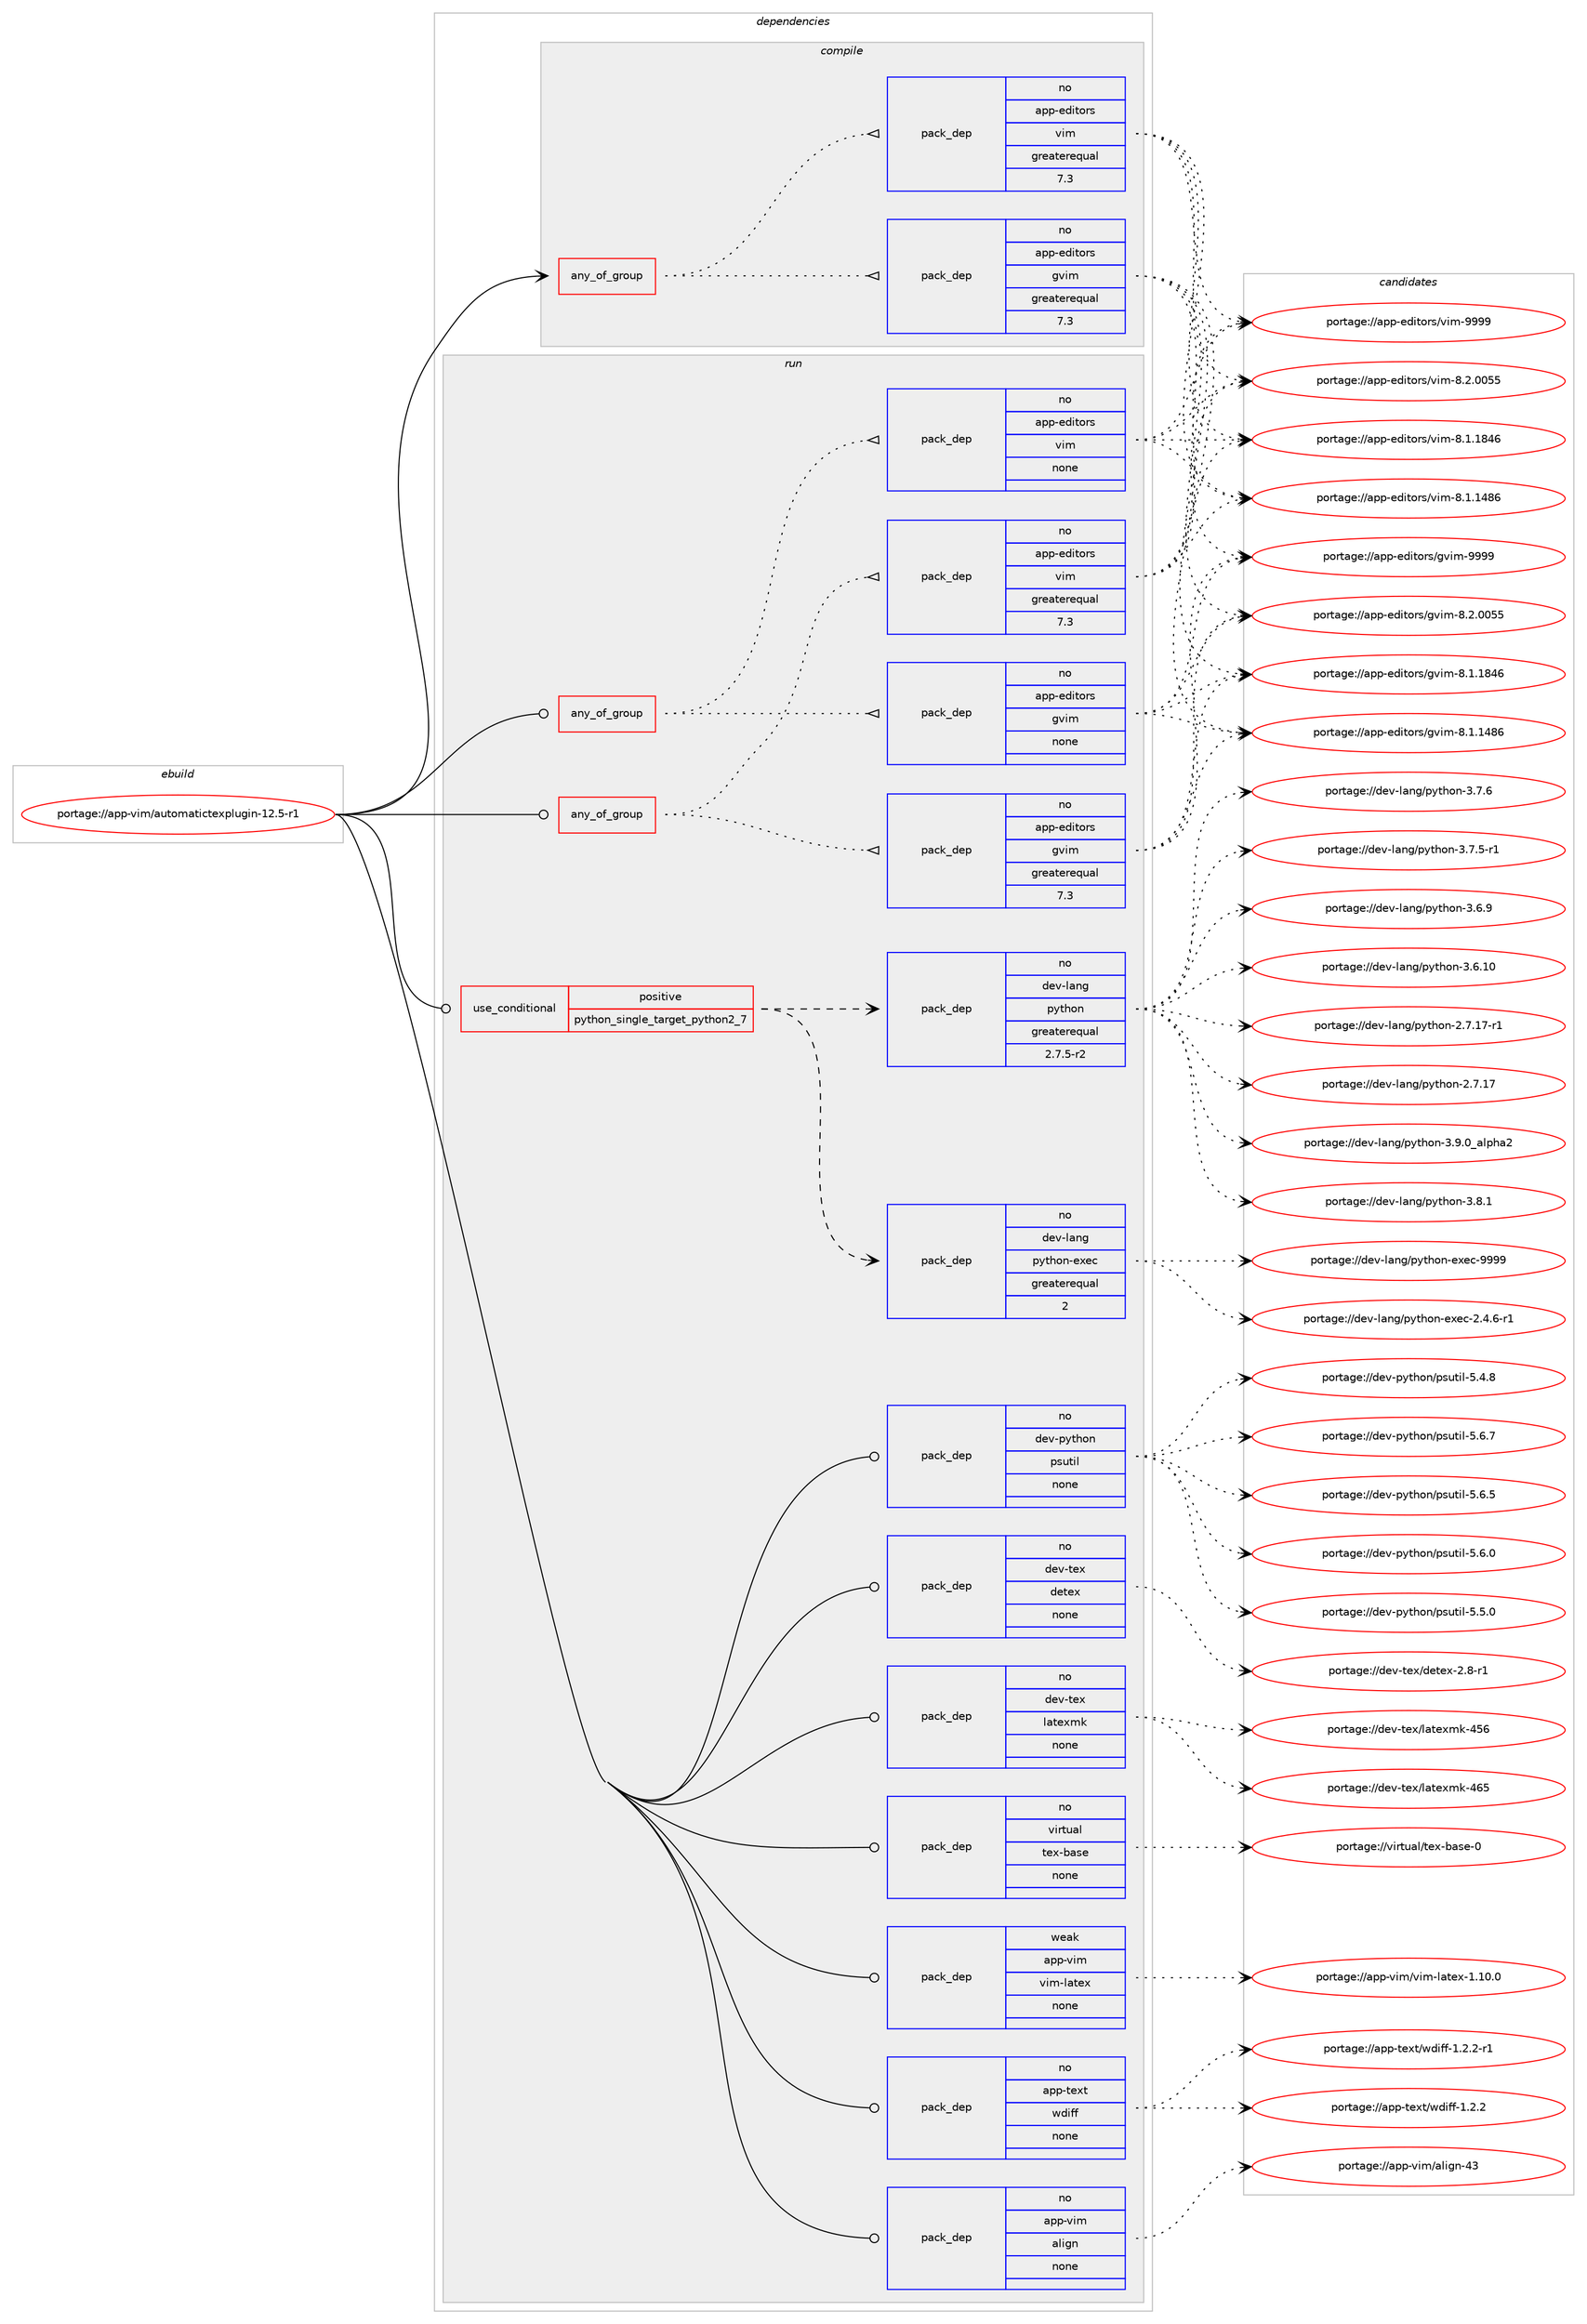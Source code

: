 digraph prolog {

# *************
# Graph options
# *************

newrank=true;
concentrate=true;
compound=true;
graph [rankdir=LR,fontname=Helvetica,fontsize=10,ranksep=1.5];#, ranksep=2.5, nodesep=0.2];
edge  [arrowhead=vee];
node  [fontname=Helvetica,fontsize=10];

# **********
# The ebuild
# **********

subgraph cluster_leftcol {
color=gray;
label=<<i>ebuild</i>>;
id [label="portage://app-vim/automatictexplugin-12.5-r1", color=red, width=4, href="../app-vim/automatictexplugin-12.5-r1.svg"];
}

# ****************
# The dependencies
# ****************

subgraph cluster_midcol {
color=gray;
label=<<i>dependencies</i>>;
subgraph cluster_compile {
fillcolor="#eeeeee";
style=filled;
label=<<i>compile</i>>;
subgraph any7577 {
dependency590488 [label=<<TABLE BORDER="0" CELLBORDER="1" CELLSPACING="0" CELLPADDING="4"><TR><TD CELLPADDING="10">any_of_group</TD></TR></TABLE>>, shape=none, color=red];subgraph pack443461 {
dependency590489 [label=<<TABLE BORDER="0" CELLBORDER="1" CELLSPACING="0" CELLPADDING="4" WIDTH="220"><TR><TD ROWSPAN="6" CELLPADDING="30">pack_dep</TD></TR><TR><TD WIDTH="110">no</TD></TR><TR><TD>app-editors</TD></TR><TR><TD>vim</TD></TR><TR><TD>greaterequal</TD></TR><TR><TD>7.3</TD></TR></TABLE>>, shape=none, color=blue];
}
dependency590488:e -> dependency590489:w [weight=20,style="dotted",arrowhead="oinv"];
subgraph pack443462 {
dependency590490 [label=<<TABLE BORDER="0" CELLBORDER="1" CELLSPACING="0" CELLPADDING="4" WIDTH="220"><TR><TD ROWSPAN="6" CELLPADDING="30">pack_dep</TD></TR><TR><TD WIDTH="110">no</TD></TR><TR><TD>app-editors</TD></TR><TR><TD>gvim</TD></TR><TR><TD>greaterequal</TD></TR><TR><TD>7.3</TD></TR></TABLE>>, shape=none, color=blue];
}
dependency590488:e -> dependency590490:w [weight=20,style="dotted",arrowhead="oinv"];
}
id:e -> dependency590488:w [weight=20,style="solid",arrowhead="vee"];
}
subgraph cluster_compileandrun {
fillcolor="#eeeeee";
style=filled;
label=<<i>compile and run</i>>;
}
subgraph cluster_run {
fillcolor="#eeeeee";
style=filled;
label=<<i>run</i>>;
subgraph any7578 {
dependency590491 [label=<<TABLE BORDER="0" CELLBORDER="1" CELLSPACING="0" CELLPADDING="4"><TR><TD CELLPADDING="10">any_of_group</TD></TR></TABLE>>, shape=none, color=red];subgraph pack443463 {
dependency590492 [label=<<TABLE BORDER="0" CELLBORDER="1" CELLSPACING="0" CELLPADDING="4" WIDTH="220"><TR><TD ROWSPAN="6" CELLPADDING="30">pack_dep</TD></TR><TR><TD WIDTH="110">no</TD></TR><TR><TD>app-editors</TD></TR><TR><TD>vim</TD></TR><TR><TD>greaterequal</TD></TR><TR><TD>7.3</TD></TR></TABLE>>, shape=none, color=blue];
}
dependency590491:e -> dependency590492:w [weight=20,style="dotted",arrowhead="oinv"];
subgraph pack443464 {
dependency590493 [label=<<TABLE BORDER="0" CELLBORDER="1" CELLSPACING="0" CELLPADDING="4" WIDTH="220"><TR><TD ROWSPAN="6" CELLPADDING="30">pack_dep</TD></TR><TR><TD WIDTH="110">no</TD></TR><TR><TD>app-editors</TD></TR><TR><TD>gvim</TD></TR><TR><TD>greaterequal</TD></TR><TR><TD>7.3</TD></TR></TABLE>>, shape=none, color=blue];
}
dependency590491:e -> dependency590493:w [weight=20,style="dotted",arrowhead="oinv"];
}
id:e -> dependency590491:w [weight=20,style="solid",arrowhead="odot"];
subgraph any7579 {
dependency590494 [label=<<TABLE BORDER="0" CELLBORDER="1" CELLSPACING="0" CELLPADDING="4"><TR><TD CELLPADDING="10">any_of_group</TD></TR></TABLE>>, shape=none, color=red];subgraph pack443465 {
dependency590495 [label=<<TABLE BORDER="0" CELLBORDER="1" CELLSPACING="0" CELLPADDING="4" WIDTH="220"><TR><TD ROWSPAN="6" CELLPADDING="30">pack_dep</TD></TR><TR><TD WIDTH="110">no</TD></TR><TR><TD>app-editors</TD></TR><TR><TD>vim</TD></TR><TR><TD>none</TD></TR><TR><TD></TD></TR></TABLE>>, shape=none, color=blue];
}
dependency590494:e -> dependency590495:w [weight=20,style="dotted",arrowhead="oinv"];
subgraph pack443466 {
dependency590496 [label=<<TABLE BORDER="0" CELLBORDER="1" CELLSPACING="0" CELLPADDING="4" WIDTH="220"><TR><TD ROWSPAN="6" CELLPADDING="30">pack_dep</TD></TR><TR><TD WIDTH="110">no</TD></TR><TR><TD>app-editors</TD></TR><TR><TD>gvim</TD></TR><TR><TD>none</TD></TR><TR><TD></TD></TR></TABLE>>, shape=none, color=blue];
}
dependency590494:e -> dependency590496:w [weight=20,style="dotted",arrowhead="oinv"];
}
id:e -> dependency590494:w [weight=20,style="solid",arrowhead="odot"];
subgraph cond139188 {
dependency590497 [label=<<TABLE BORDER="0" CELLBORDER="1" CELLSPACING="0" CELLPADDING="4"><TR><TD ROWSPAN="3" CELLPADDING="10">use_conditional</TD></TR><TR><TD>positive</TD></TR><TR><TD>python_single_target_python2_7</TD></TR></TABLE>>, shape=none, color=red];
subgraph pack443467 {
dependency590498 [label=<<TABLE BORDER="0" CELLBORDER="1" CELLSPACING="0" CELLPADDING="4" WIDTH="220"><TR><TD ROWSPAN="6" CELLPADDING="30">pack_dep</TD></TR><TR><TD WIDTH="110">no</TD></TR><TR><TD>dev-lang</TD></TR><TR><TD>python</TD></TR><TR><TD>greaterequal</TD></TR><TR><TD>2.7.5-r2</TD></TR></TABLE>>, shape=none, color=blue];
}
dependency590497:e -> dependency590498:w [weight=20,style="dashed",arrowhead="vee"];
subgraph pack443468 {
dependency590499 [label=<<TABLE BORDER="0" CELLBORDER="1" CELLSPACING="0" CELLPADDING="4" WIDTH="220"><TR><TD ROWSPAN="6" CELLPADDING="30">pack_dep</TD></TR><TR><TD WIDTH="110">no</TD></TR><TR><TD>dev-lang</TD></TR><TR><TD>python-exec</TD></TR><TR><TD>greaterequal</TD></TR><TR><TD>2</TD></TR></TABLE>>, shape=none, color=blue];
}
dependency590497:e -> dependency590499:w [weight=20,style="dashed",arrowhead="vee"];
}
id:e -> dependency590497:w [weight=20,style="solid",arrowhead="odot"];
subgraph pack443469 {
dependency590500 [label=<<TABLE BORDER="0" CELLBORDER="1" CELLSPACING="0" CELLPADDING="4" WIDTH="220"><TR><TD ROWSPAN="6" CELLPADDING="30">pack_dep</TD></TR><TR><TD WIDTH="110">no</TD></TR><TR><TD>app-text</TD></TR><TR><TD>wdiff</TD></TR><TR><TD>none</TD></TR><TR><TD></TD></TR></TABLE>>, shape=none, color=blue];
}
id:e -> dependency590500:w [weight=20,style="solid",arrowhead="odot"];
subgraph pack443470 {
dependency590501 [label=<<TABLE BORDER="0" CELLBORDER="1" CELLSPACING="0" CELLPADDING="4" WIDTH="220"><TR><TD ROWSPAN="6" CELLPADDING="30">pack_dep</TD></TR><TR><TD WIDTH="110">no</TD></TR><TR><TD>app-vim</TD></TR><TR><TD>align</TD></TR><TR><TD>none</TD></TR><TR><TD></TD></TR></TABLE>>, shape=none, color=blue];
}
id:e -> dependency590501:w [weight=20,style="solid",arrowhead="odot"];
subgraph pack443471 {
dependency590502 [label=<<TABLE BORDER="0" CELLBORDER="1" CELLSPACING="0" CELLPADDING="4" WIDTH="220"><TR><TD ROWSPAN="6" CELLPADDING="30">pack_dep</TD></TR><TR><TD WIDTH="110">no</TD></TR><TR><TD>dev-python</TD></TR><TR><TD>psutil</TD></TR><TR><TD>none</TD></TR><TR><TD></TD></TR></TABLE>>, shape=none, color=blue];
}
id:e -> dependency590502:w [weight=20,style="solid",arrowhead="odot"];
subgraph pack443472 {
dependency590503 [label=<<TABLE BORDER="0" CELLBORDER="1" CELLSPACING="0" CELLPADDING="4" WIDTH="220"><TR><TD ROWSPAN="6" CELLPADDING="30">pack_dep</TD></TR><TR><TD WIDTH="110">no</TD></TR><TR><TD>dev-tex</TD></TR><TR><TD>detex</TD></TR><TR><TD>none</TD></TR><TR><TD></TD></TR></TABLE>>, shape=none, color=blue];
}
id:e -> dependency590503:w [weight=20,style="solid",arrowhead="odot"];
subgraph pack443473 {
dependency590504 [label=<<TABLE BORDER="0" CELLBORDER="1" CELLSPACING="0" CELLPADDING="4" WIDTH="220"><TR><TD ROWSPAN="6" CELLPADDING="30">pack_dep</TD></TR><TR><TD WIDTH="110">no</TD></TR><TR><TD>dev-tex</TD></TR><TR><TD>latexmk</TD></TR><TR><TD>none</TD></TR><TR><TD></TD></TR></TABLE>>, shape=none, color=blue];
}
id:e -> dependency590504:w [weight=20,style="solid",arrowhead="odot"];
subgraph pack443474 {
dependency590505 [label=<<TABLE BORDER="0" CELLBORDER="1" CELLSPACING="0" CELLPADDING="4" WIDTH="220"><TR><TD ROWSPAN="6" CELLPADDING="30">pack_dep</TD></TR><TR><TD WIDTH="110">no</TD></TR><TR><TD>virtual</TD></TR><TR><TD>tex-base</TD></TR><TR><TD>none</TD></TR><TR><TD></TD></TR></TABLE>>, shape=none, color=blue];
}
id:e -> dependency590505:w [weight=20,style="solid",arrowhead="odot"];
subgraph pack443475 {
dependency590506 [label=<<TABLE BORDER="0" CELLBORDER="1" CELLSPACING="0" CELLPADDING="4" WIDTH="220"><TR><TD ROWSPAN="6" CELLPADDING="30">pack_dep</TD></TR><TR><TD WIDTH="110">weak</TD></TR><TR><TD>app-vim</TD></TR><TR><TD>vim-latex</TD></TR><TR><TD>none</TD></TR><TR><TD></TD></TR></TABLE>>, shape=none, color=blue];
}
id:e -> dependency590506:w [weight=20,style="solid",arrowhead="odot"];
}
}

# **************
# The candidates
# **************

subgraph cluster_choices {
rank=same;
color=gray;
label=<<i>candidates</i>>;

subgraph choice443461 {
color=black;
nodesep=1;
choice9711211245101100105116111114115471181051094557575757 [label="portage://app-editors/vim-9999", color=red, width=4,href="../app-editors/vim-9999.svg"];
choice971121124510110010511611111411547118105109455646504648485353 [label="portage://app-editors/vim-8.2.0055", color=red, width=4,href="../app-editors/vim-8.2.0055.svg"];
choice971121124510110010511611111411547118105109455646494649565254 [label="portage://app-editors/vim-8.1.1846", color=red, width=4,href="../app-editors/vim-8.1.1846.svg"];
choice971121124510110010511611111411547118105109455646494649525654 [label="portage://app-editors/vim-8.1.1486", color=red, width=4,href="../app-editors/vim-8.1.1486.svg"];
dependency590489:e -> choice9711211245101100105116111114115471181051094557575757:w [style=dotted,weight="100"];
dependency590489:e -> choice971121124510110010511611111411547118105109455646504648485353:w [style=dotted,weight="100"];
dependency590489:e -> choice971121124510110010511611111411547118105109455646494649565254:w [style=dotted,weight="100"];
dependency590489:e -> choice971121124510110010511611111411547118105109455646494649525654:w [style=dotted,weight="100"];
}
subgraph choice443462 {
color=black;
nodesep=1;
choice9711211245101100105116111114115471031181051094557575757 [label="portage://app-editors/gvim-9999", color=red, width=4,href="../app-editors/gvim-9999.svg"];
choice971121124510110010511611111411547103118105109455646504648485353 [label="portage://app-editors/gvim-8.2.0055", color=red, width=4,href="../app-editors/gvim-8.2.0055.svg"];
choice971121124510110010511611111411547103118105109455646494649565254 [label="portage://app-editors/gvim-8.1.1846", color=red, width=4,href="../app-editors/gvim-8.1.1846.svg"];
choice971121124510110010511611111411547103118105109455646494649525654 [label="portage://app-editors/gvim-8.1.1486", color=red, width=4,href="../app-editors/gvim-8.1.1486.svg"];
dependency590490:e -> choice9711211245101100105116111114115471031181051094557575757:w [style=dotted,weight="100"];
dependency590490:e -> choice971121124510110010511611111411547103118105109455646504648485353:w [style=dotted,weight="100"];
dependency590490:e -> choice971121124510110010511611111411547103118105109455646494649565254:w [style=dotted,weight="100"];
dependency590490:e -> choice971121124510110010511611111411547103118105109455646494649525654:w [style=dotted,weight="100"];
}
subgraph choice443463 {
color=black;
nodesep=1;
choice9711211245101100105116111114115471181051094557575757 [label="portage://app-editors/vim-9999", color=red, width=4,href="../app-editors/vim-9999.svg"];
choice971121124510110010511611111411547118105109455646504648485353 [label="portage://app-editors/vim-8.2.0055", color=red, width=4,href="../app-editors/vim-8.2.0055.svg"];
choice971121124510110010511611111411547118105109455646494649565254 [label="portage://app-editors/vim-8.1.1846", color=red, width=4,href="../app-editors/vim-8.1.1846.svg"];
choice971121124510110010511611111411547118105109455646494649525654 [label="portage://app-editors/vim-8.1.1486", color=red, width=4,href="../app-editors/vim-8.1.1486.svg"];
dependency590492:e -> choice9711211245101100105116111114115471181051094557575757:w [style=dotted,weight="100"];
dependency590492:e -> choice971121124510110010511611111411547118105109455646504648485353:w [style=dotted,weight="100"];
dependency590492:e -> choice971121124510110010511611111411547118105109455646494649565254:w [style=dotted,weight="100"];
dependency590492:e -> choice971121124510110010511611111411547118105109455646494649525654:w [style=dotted,weight="100"];
}
subgraph choice443464 {
color=black;
nodesep=1;
choice9711211245101100105116111114115471031181051094557575757 [label="portage://app-editors/gvim-9999", color=red, width=4,href="../app-editors/gvim-9999.svg"];
choice971121124510110010511611111411547103118105109455646504648485353 [label="portage://app-editors/gvim-8.2.0055", color=red, width=4,href="../app-editors/gvim-8.2.0055.svg"];
choice971121124510110010511611111411547103118105109455646494649565254 [label="portage://app-editors/gvim-8.1.1846", color=red, width=4,href="../app-editors/gvim-8.1.1846.svg"];
choice971121124510110010511611111411547103118105109455646494649525654 [label="portage://app-editors/gvim-8.1.1486", color=red, width=4,href="../app-editors/gvim-8.1.1486.svg"];
dependency590493:e -> choice9711211245101100105116111114115471031181051094557575757:w [style=dotted,weight="100"];
dependency590493:e -> choice971121124510110010511611111411547103118105109455646504648485353:w [style=dotted,weight="100"];
dependency590493:e -> choice971121124510110010511611111411547103118105109455646494649565254:w [style=dotted,weight="100"];
dependency590493:e -> choice971121124510110010511611111411547103118105109455646494649525654:w [style=dotted,weight="100"];
}
subgraph choice443465 {
color=black;
nodesep=1;
choice9711211245101100105116111114115471181051094557575757 [label="portage://app-editors/vim-9999", color=red, width=4,href="../app-editors/vim-9999.svg"];
choice971121124510110010511611111411547118105109455646504648485353 [label="portage://app-editors/vim-8.2.0055", color=red, width=4,href="../app-editors/vim-8.2.0055.svg"];
choice971121124510110010511611111411547118105109455646494649565254 [label="portage://app-editors/vim-8.1.1846", color=red, width=4,href="../app-editors/vim-8.1.1846.svg"];
choice971121124510110010511611111411547118105109455646494649525654 [label="portage://app-editors/vim-8.1.1486", color=red, width=4,href="../app-editors/vim-8.1.1486.svg"];
dependency590495:e -> choice9711211245101100105116111114115471181051094557575757:w [style=dotted,weight="100"];
dependency590495:e -> choice971121124510110010511611111411547118105109455646504648485353:w [style=dotted,weight="100"];
dependency590495:e -> choice971121124510110010511611111411547118105109455646494649565254:w [style=dotted,weight="100"];
dependency590495:e -> choice971121124510110010511611111411547118105109455646494649525654:w [style=dotted,weight="100"];
}
subgraph choice443466 {
color=black;
nodesep=1;
choice9711211245101100105116111114115471031181051094557575757 [label="portage://app-editors/gvim-9999", color=red, width=4,href="../app-editors/gvim-9999.svg"];
choice971121124510110010511611111411547103118105109455646504648485353 [label="portage://app-editors/gvim-8.2.0055", color=red, width=4,href="../app-editors/gvim-8.2.0055.svg"];
choice971121124510110010511611111411547103118105109455646494649565254 [label="portage://app-editors/gvim-8.1.1846", color=red, width=4,href="../app-editors/gvim-8.1.1846.svg"];
choice971121124510110010511611111411547103118105109455646494649525654 [label="portage://app-editors/gvim-8.1.1486", color=red, width=4,href="../app-editors/gvim-8.1.1486.svg"];
dependency590496:e -> choice9711211245101100105116111114115471031181051094557575757:w [style=dotted,weight="100"];
dependency590496:e -> choice971121124510110010511611111411547103118105109455646504648485353:w [style=dotted,weight="100"];
dependency590496:e -> choice971121124510110010511611111411547103118105109455646494649565254:w [style=dotted,weight="100"];
dependency590496:e -> choice971121124510110010511611111411547103118105109455646494649525654:w [style=dotted,weight="100"];
}
subgraph choice443467 {
color=black;
nodesep=1;
choice10010111845108971101034711212111610411111045514657464895971081121049750 [label="portage://dev-lang/python-3.9.0_alpha2", color=red, width=4,href="../dev-lang/python-3.9.0_alpha2.svg"];
choice100101118451089711010347112121116104111110455146564649 [label="portage://dev-lang/python-3.8.1", color=red, width=4,href="../dev-lang/python-3.8.1.svg"];
choice100101118451089711010347112121116104111110455146554654 [label="portage://dev-lang/python-3.7.6", color=red, width=4,href="../dev-lang/python-3.7.6.svg"];
choice1001011184510897110103471121211161041111104551465546534511449 [label="portage://dev-lang/python-3.7.5-r1", color=red, width=4,href="../dev-lang/python-3.7.5-r1.svg"];
choice100101118451089711010347112121116104111110455146544657 [label="portage://dev-lang/python-3.6.9", color=red, width=4,href="../dev-lang/python-3.6.9.svg"];
choice10010111845108971101034711212111610411111045514654464948 [label="portage://dev-lang/python-3.6.10", color=red, width=4,href="../dev-lang/python-3.6.10.svg"];
choice100101118451089711010347112121116104111110455046554649554511449 [label="portage://dev-lang/python-2.7.17-r1", color=red, width=4,href="../dev-lang/python-2.7.17-r1.svg"];
choice10010111845108971101034711212111610411111045504655464955 [label="portage://dev-lang/python-2.7.17", color=red, width=4,href="../dev-lang/python-2.7.17.svg"];
dependency590498:e -> choice10010111845108971101034711212111610411111045514657464895971081121049750:w [style=dotted,weight="100"];
dependency590498:e -> choice100101118451089711010347112121116104111110455146564649:w [style=dotted,weight="100"];
dependency590498:e -> choice100101118451089711010347112121116104111110455146554654:w [style=dotted,weight="100"];
dependency590498:e -> choice1001011184510897110103471121211161041111104551465546534511449:w [style=dotted,weight="100"];
dependency590498:e -> choice100101118451089711010347112121116104111110455146544657:w [style=dotted,weight="100"];
dependency590498:e -> choice10010111845108971101034711212111610411111045514654464948:w [style=dotted,weight="100"];
dependency590498:e -> choice100101118451089711010347112121116104111110455046554649554511449:w [style=dotted,weight="100"];
dependency590498:e -> choice10010111845108971101034711212111610411111045504655464955:w [style=dotted,weight="100"];
}
subgraph choice443468 {
color=black;
nodesep=1;
choice10010111845108971101034711212111610411111045101120101994557575757 [label="portage://dev-lang/python-exec-9999", color=red, width=4,href="../dev-lang/python-exec-9999.svg"];
choice10010111845108971101034711212111610411111045101120101994550465246544511449 [label="portage://dev-lang/python-exec-2.4.6-r1", color=red, width=4,href="../dev-lang/python-exec-2.4.6-r1.svg"];
dependency590499:e -> choice10010111845108971101034711212111610411111045101120101994557575757:w [style=dotted,weight="100"];
dependency590499:e -> choice10010111845108971101034711212111610411111045101120101994550465246544511449:w [style=dotted,weight="100"];
}
subgraph choice443469 {
color=black;
nodesep=1;
choice9711211245116101120116471191001051021024549465046504511449 [label="portage://app-text/wdiff-1.2.2-r1", color=red, width=4,href="../app-text/wdiff-1.2.2-r1.svg"];
choice971121124511610112011647119100105102102454946504650 [label="portage://app-text/wdiff-1.2.2", color=red, width=4,href="../app-text/wdiff-1.2.2.svg"];
dependency590500:e -> choice9711211245116101120116471191001051021024549465046504511449:w [style=dotted,weight="100"];
dependency590500:e -> choice971121124511610112011647119100105102102454946504650:w [style=dotted,weight="100"];
}
subgraph choice443470 {
color=black;
nodesep=1;
choice97112112451181051094797108105103110455251 [label="portage://app-vim/align-43", color=red, width=4,href="../app-vim/align-43.svg"];
dependency590501:e -> choice97112112451181051094797108105103110455251:w [style=dotted,weight="100"];
}
subgraph choice443471 {
color=black;
nodesep=1;
choice1001011184511212111610411111047112115117116105108455346544655 [label="portage://dev-python/psutil-5.6.7", color=red, width=4,href="../dev-python/psutil-5.6.7.svg"];
choice1001011184511212111610411111047112115117116105108455346544653 [label="portage://dev-python/psutil-5.6.5", color=red, width=4,href="../dev-python/psutil-5.6.5.svg"];
choice1001011184511212111610411111047112115117116105108455346544648 [label="portage://dev-python/psutil-5.6.0", color=red, width=4,href="../dev-python/psutil-5.6.0.svg"];
choice1001011184511212111610411111047112115117116105108455346534648 [label="portage://dev-python/psutil-5.5.0", color=red, width=4,href="../dev-python/psutil-5.5.0.svg"];
choice1001011184511212111610411111047112115117116105108455346524656 [label="portage://dev-python/psutil-5.4.8", color=red, width=4,href="../dev-python/psutil-5.4.8.svg"];
dependency590502:e -> choice1001011184511212111610411111047112115117116105108455346544655:w [style=dotted,weight="100"];
dependency590502:e -> choice1001011184511212111610411111047112115117116105108455346544653:w [style=dotted,weight="100"];
dependency590502:e -> choice1001011184511212111610411111047112115117116105108455346544648:w [style=dotted,weight="100"];
dependency590502:e -> choice1001011184511212111610411111047112115117116105108455346534648:w [style=dotted,weight="100"];
dependency590502:e -> choice1001011184511212111610411111047112115117116105108455346524656:w [style=dotted,weight="100"];
}
subgraph choice443472 {
color=black;
nodesep=1;
choice1001011184511610112047100101116101120455046564511449 [label="portage://dev-tex/detex-2.8-r1", color=red, width=4,href="../dev-tex/detex-2.8-r1.svg"];
dependency590503:e -> choice1001011184511610112047100101116101120455046564511449:w [style=dotted,weight="100"];
}
subgraph choice443473 {
color=black;
nodesep=1;
choice10010111845116101120471089711610112010910745525453 [label="portage://dev-tex/latexmk-465", color=red, width=4,href="../dev-tex/latexmk-465.svg"];
choice10010111845116101120471089711610112010910745525354 [label="portage://dev-tex/latexmk-456", color=red, width=4,href="../dev-tex/latexmk-456.svg"];
dependency590504:e -> choice10010111845116101120471089711610112010910745525453:w [style=dotted,weight="100"];
dependency590504:e -> choice10010111845116101120471089711610112010910745525354:w [style=dotted,weight="100"];
}
subgraph choice443474 {
color=black;
nodesep=1;
choice11810511411611797108471161011204598971151014548 [label="portage://virtual/tex-base-0", color=red, width=4,href="../virtual/tex-base-0.svg"];
dependency590505:e -> choice11810511411611797108471161011204598971151014548:w [style=dotted,weight="100"];
}
subgraph choice443475 {
color=black;
nodesep=1;
choice971121124511810510947118105109451089711610112045494649484648 [label="portage://app-vim/vim-latex-1.10.0", color=red, width=4,href="../app-vim/vim-latex-1.10.0.svg"];
dependency590506:e -> choice971121124511810510947118105109451089711610112045494649484648:w [style=dotted,weight="100"];
}
}

}
